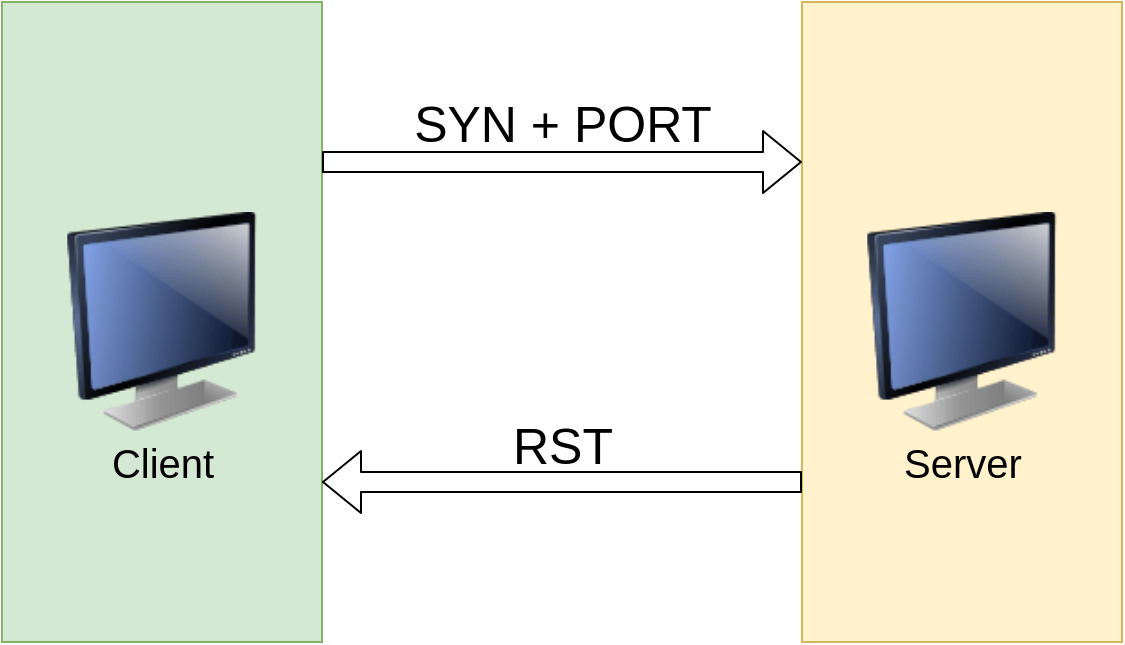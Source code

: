 <mxfile version="13.7.9" type="device"><diagram id="_kNhwMv999cxUoDx4Da3" name="Page-1"><mxGraphModel dx="1002" dy="683" grid="0" gridSize="10" guides="1" tooltips="1" connect="1" arrows="1" fold="1" page="0" pageScale="1" pageWidth="827" pageHeight="1169" math="0" shadow="0"><root><mxCell id="0"/><mxCell id="1" parent="0"/><mxCell id="6jXpU4frXlMFKdzDwznb-7" value="" style="rounded=0;whiteSpace=wrap;html=1;glass=0;shadow=0;sketch=0;fillColor=#fff2cc;strokeColor=#d6b656;" vertex="1" parent="1"><mxGeometry x="480" y="160" width="160" height="320" as="geometry"/></mxCell><mxCell id="6jXpU4frXlMFKdzDwznb-5" value="" style="rounded=0;whiteSpace=wrap;html=1;glass=0;shadow=0;sketch=0;fillColor=#d5e8d4;strokeColor=#82b366;" vertex="1" parent="1"><mxGeometry x="80" y="160" width="160" height="320" as="geometry"/></mxCell><mxCell id="6jXpU4frXlMFKdzDwznb-3" value="" style="image;html=1;image=img/lib/clip_art/computers/Monitor_128x128.png" vertex="1" parent="1"><mxGeometry x="110" y="265" width="100" height="110" as="geometry"/></mxCell><mxCell id="6jXpU4frXlMFKdzDwznb-6" value="" style="image;html=1;image=img/lib/clip_art/computers/Monitor_128x128.png" vertex="1" parent="1"><mxGeometry x="510" y="265" width="100" height="110" as="geometry"/></mxCell><mxCell id="6jXpU4frXlMFKdzDwznb-8" value="" style="shape=flexArrow;endArrow=classic;html=1;entryX=0;entryY=0.25;entryDx=0;entryDy=0;exitX=1;exitY=0.25;exitDx=0;exitDy=0;" edge="1" parent="1" source="6jXpU4frXlMFKdzDwznb-5" target="6jXpU4frXlMFKdzDwznb-7"><mxGeometry width="50" height="50" relative="1" as="geometry"><mxPoint x="260" y="260" as="sourcePoint"/><mxPoint x="460" y="240" as="targetPoint"/></mxGeometry></mxCell><mxCell id="6jXpU4frXlMFKdzDwznb-11" value="&lt;font style=&quot;font-size: 20px&quot;&gt;Client&lt;/font&gt;" style="text;html=1;align=center;verticalAlign=middle;resizable=0;points=[];autosize=1;" vertex="1" parent="1"><mxGeometry x="125" y="380" width="70" height="20" as="geometry"/></mxCell><mxCell id="6jXpU4frXlMFKdzDwznb-12" value="&lt;font style=&quot;font-size: 20px&quot;&gt;Server&lt;/font&gt;" style="text;html=1;align=center;verticalAlign=middle;resizable=0;points=[];autosize=1;" vertex="1" parent="1"><mxGeometry x="525" y="380" width="70" height="20" as="geometry"/></mxCell><mxCell id="6jXpU4frXlMFKdzDwznb-13" value="&lt;font style=&quot;font-size: 25px&quot;&gt;SYN + PORT&lt;/font&gt;" style="text;html=1;align=center;verticalAlign=middle;resizable=0;points=[];autosize=1;" vertex="1" parent="1"><mxGeometry x="280" y="210" width="160" height="20" as="geometry"/></mxCell><mxCell id="6jXpU4frXlMFKdzDwznb-16" value="" style="shape=flexArrow;endArrow=classic;html=1;entryX=1;entryY=0.75;entryDx=0;entryDy=0;exitX=0;exitY=0.75;exitDx=0;exitDy=0;" edge="1" parent="1" source="6jXpU4frXlMFKdzDwznb-7" target="6jXpU4frXlMFKdzDwznb-5"><mxGeometry width="50" height="50" relative="1" as="geometry"><mxPoint x="320" y="460" as="sourcePoint"/><mxPoint x="370" y="410" as="targetPoint"/></mxGeometry></mxCell><mxCell id="6jXpU4frXlMFKdzDwznb-17" value="&lt;font style=&quot;font-size: 25px&quot;&gt;RST&lt;/font&gt;" style="text;html=1;align=center;verticalAlign=middle;resizable=0;points=[];autosize=1;" vertex="1" parent="1"><mxGeometry x="325" y="371" width="70" height="20" as="geometry"/></mxCell></root></mxGraphModel></diagram></mxfile>
